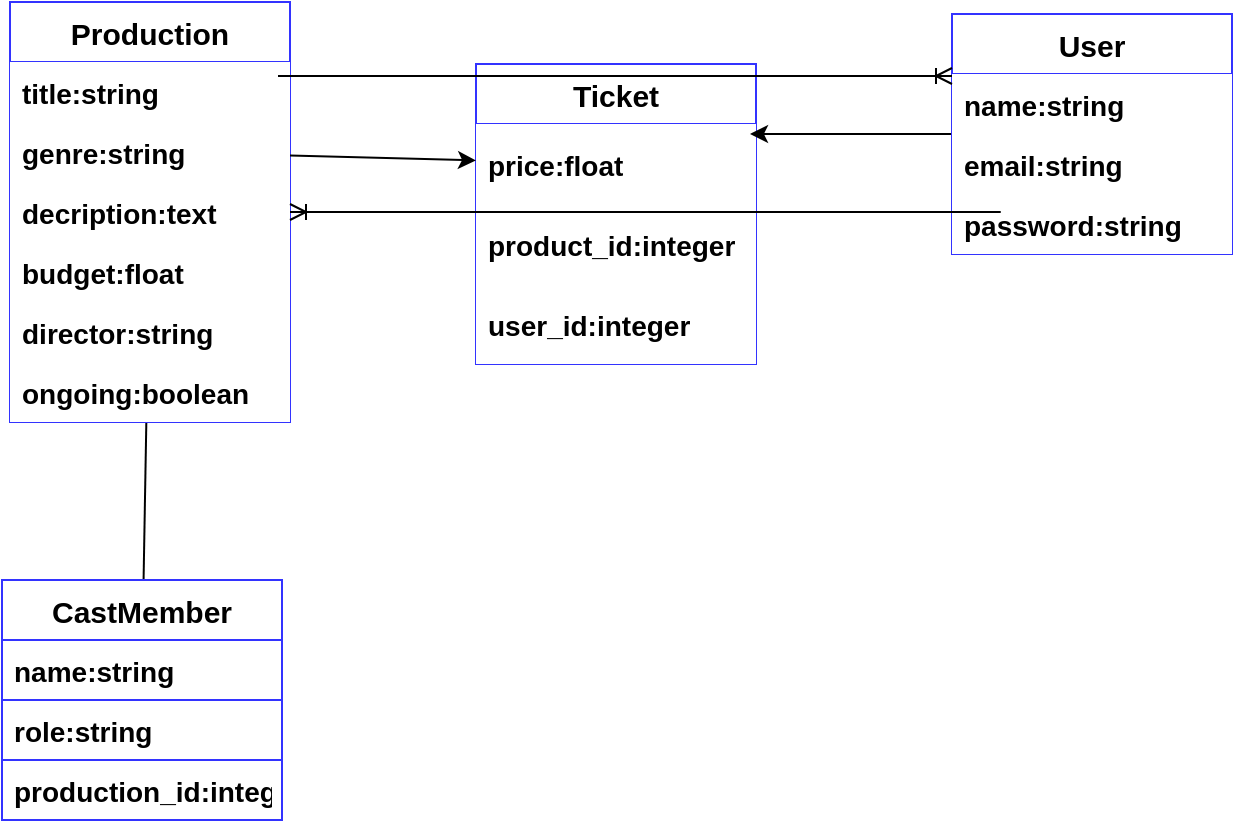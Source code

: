 <mxfile>
    <diagram id="cJotpxe8YWBlBasOsgkP" name="Page-1">
        <mxGraphModel dx="704" dy="448" grid="0" gridSize="10" guides="1" tooltips="1" connect="1" arrows="1" fold="1" page="1" pageScale="1" pageWidth="850" pageHeight="1100" background="none" math="0" shadow="0">
            <root>
                <mxCell id="0"/>
                <mxCell id="1" parent="0"/>
                <mxCell id="39" value="" style="edgeStyle=none;html=1;fontSize=15;fontColor=#000000;" edge="1" parent="1" source="3" target="26">
                    <mxGeometry relative="1" as="geometry"/>
                </mxCell>
                <mxCell id="3" value="Production" style="swimlane;fontStyle=1;childLayout=stackLayout;horizontal=1;startSize=30;horizontalStack=0;resizeParent=1;resizeParentMax=0;resizeLast=0;collapsible=1;marginBottom=0;strokeColor=#3333FF;fontColor=#000000;fillColor=#FFFFFF;fontSize=15;" vertex="1" parent="1">
                    <mxGeometry x="27" y="16" width="140" height="210" as="geometry"/>
                </mxCell>
                <mxCell id="4" value="title:string" style="text;strokeColor=none;fillColor=#FFFFFF;align=left;verticalAlign=middle;spacingLeft=4;spacingRight=4;overflow=hidden;points=[[0,0.5],[1,0.5]];portConstraint=eastwest;rotatable=0;fontColor=#000000;fontStyle=1;fontSize=14;" vertex="1" parent="3">
                    <mxGeometry y="30" width="140" height="30" as="geometry"/>
                </mxCell>
                <mxCell id="5" value="genre:string" style="text;strokeColor=none;fillColor=#FFFFFF;align=left;verticalAlign=middle;spacingLeft=4;spacingRight=4;overflow=hidden;points=[[0,0.5],[1,0.5]];portConstraint=eastwest;rotatable=0;fontColor=#000000;fontStyle=1;fontSize=14;" vertex="1" parent="3">
                    <mxGeometry y="60" width="140" height="30" as="geometry"/>
                </mxCell>
                <mxCell id="7" value="decription:text" style="text;strokeColor=none;fillColor=#FFFFFF;align=left;verticalAlign=middle;spacingLeft=4;spacingRight=4;overflow=hidden;points=[[0,0.5],[1,0.5]];portConstraint=eastwest;rotatable=0;fontColor=#000000;fontStyle=1;fontSize=14;" vertex="1" parent="3">
                    <mxGeometry y="90" width="140" height="30" as="geometry"/>
                </mxCell>
                <mxCell id="8" value="budget:float" style="text;strokeColor=none;fillColor=#FFFFFF;align=left;verticalAlign=middle;spacingLeft=4;spacingRight=4;overflow=hidden;points=[[0,0.5],[1,0.5]];portConstraint=eastwest;rotatable=0;fontColor=#000000;fontStyle=1;fontSize=14;" vertex="1" parent="3">
                    <mxGeometry y="120" width="140" height="30" as="geometry"/>
                </mxCell>
                <mxCell id="9" value="director:string" style="text;strokeColor=none;fillColor=#FFFFFF;align=left;verticalAlign=middle;spacingLeft=4;spacingRight=4;overflow=hidden;points=[[0,0.5],[1,0.5]];portConstraint=eastwest;rotatable=0;fontColor=#000000;fontStyle=1;fontSize=14;" vertex="1" parent="3">
                    <mxGeometry y="150" width="140" height="30" as="geometry"/>
                </mxCell>
                <mxCell id="10" value="ongoing:boolean" style="text;strokeColor=none;fillColor=#FFFFFF;align=left;verticalAlign=middle;spacingLeft=4;spacingRight=4;overflow=hidden;points=[[0,0.5],[1,0.5]];portConstraint=eastwest;rotatable=0;fontColor=#000000;fontStyle=1;fontSize=14;" vertex="1" parent="3">
                    <mxGeometry y="180" width="140" height="30" as="geometry"/>
                </mxCell>
                <mxCell id="11" value="Ticket" style="swimlane;fontStyle=1;childLayout=stackLayout;horizontal=1;startSize=30;horizontalStack=0;resizeParent=1;resizeParentMax=0;resizeLast=0;collapsible=1;marginBottom=0;fillColor=#FFFFFF;fontColor=#000000;strokeColor=#3333FF;fontSize=15;" vertex="1" parent="1">
                    <mxGeometry x="260" y="47" width="140" height="150" as="geometry"/>
                </mxCell>
                <mxCell id="12" value="price:float" style="text;strokeColor=none;fillColor=#FFFFFF;align=left;verticalAlign=middle;spacingLeft=4;spacingRight=4;overflow=hidden;points=[[0,0.5],[1,0.5]];portConstraint=eastwest;rotatable=0;fontColor=#000000;fontStyle=1;fontSize=14;" vertex="1" parent="11">
                    <mxGeometry y="30" width="140" height="40" as="geometry"/>
                </mxCell>
                <mxCell id="42" value="product_id:integer" style="text;strokeColor=none;fillColor=#FFFFFF;align=left;verticalAlign=middle;spacingLeft=4;spacingRight=4;overflow=hidden;points=[[0,0.5],[1,0.5]];portConstraint=eastwest;rotatable=0;fontColor=#000000;fontStyle=1;fontSize=14;" vertex="1" parent="11">
                    <mxGeometry y="70" width="140" height="40" as="geometry"/>
                </mxCell>
                <mxCell id="43" value="user_id:integer" style="text;strokeColor=none;fillColor=#FFFFFF;align=left;verticalAlign=middle;spacingLeft=4;spacingRight=4;overflow=hidden;points=[[0,0.5],[1,0.5]];portConstraint=eastwest;rotatable=0;fontColor=#000000;fontStyle=1;fontSize=14;" vertex="1" parent="11">
                    <mxGeometry y="110" width="140" height="40" as="geometry"/>
                </mxCell>
                <mxCell id="38" value="" style="edgeStyle=none;html=1;fontSize=15;fontColor=#000000;" edge="1" parent="1" source="18">
                    <mxGeometry relative="1" as="geometry">
                        <mxPoint x="397" y="82" as="targetPoint"/>
                    </mxGeometry>
                </mxCell>
                <mxCell id="18" value="User" style="swimlane;fontStyle=1;childLayout=stackLayout;horizontal=1;startSize=30;horizontalStack=0;resizeParent=1;resizeParentMax=0;resizeLast=0;collapsible=1;marginBottom=0;gradientColor=none;swimlaneFillColor=none;fontColor=#000000;fillColor=#FFFFFF;strokeColor=#3333FF;fontSize=15;" vertex="1" parent="1">
                    <mxGeometry x="498" y="22" width="140" height="120" as="geometry"/>
                </mxCell>
                <mxCell id="19" value="name:string" style="text;strokeColor=none;fillColor=#FFFFFF;align=left;verticalAlign=middle;spacingLeft=4;spacingRight=4;overflow=hidden;points=[[0,0.5],[1,0.5]];portConstraint=eastwest;rotatable=0;fontColor=#000000;fontStyle=1;fontSize=14;" vertex="1" parent="18">
                    <mxGeometry y="30" width="140" height="30" as="geometry"/>
                </mxCell>
                <mxCell id="20" value="email:string" style="text;strokeColor=none;fillColor=#FFFFFF;align=left;verticalAlign=middle;spacingLeft=4;spacingRight=4;overflow=hidden;points=[[0,0.5],[1,0.5]];portConstraint=eastwest;rotatable=0;fontColor=#000000;fontStyle=1;fontSize=14;" vertex="1" parent="18">
                    <mxGeometry y="60" width="140" height="30" as="geometry"/>
                </mxCell>
                <mxCell id="21" value="password:string" style="text;strokeColor=none;fillColor=#FFFFFF;align=left;verticalAlign=middle;spacingLeft=4;spacingRight=4;overflow=hidden;points=[[0,0.5],[1,0.5]];portConstraint=eastwest;rotatable=0;fontColor=#000000;fontStyle=1;fontSize=14;" vertex="1" parent="18">
                    <mxGeometry y="90" width="140" height="30" as="geometry"/>
                </mxCell>
                <mxCell id="25" value="CastMember" style="swimlane;fontStyle=1;childLayout=stackLayout;horizontal=1;startSize=30;horizontalStack=0;resizeParent=1;resizeParentMax=0;resizeLast=0;collapsible=1;marginBottom=0;fillColor=#FFFFFF;strokeColor=#3333FF;fontColor=#000000;fontSize=15;" vertex="1" parent="1">
                    <mxGeometry x="23" y="305" width="140" height="120" as="geometry"/>
                </mxCell>
                <mxCell id="26" value="name:string" style="text;strokeColor=#3333FF;fillColor=#FFFFFF;align=left;verticalAlign=middle;spacingLeft=4;spacingRight=4;overflow=hidden;points=[[0,0.5],[1,0.5]];portConstraint=eastwest;rotatable=0;fontColor=#000000;fontSize=14;fontStyle=1" vertex="1" parent="25">
                    <mxGeometry y="30" width="140" height="30" as="geometry"/>
                </mxCell>
                <mxCell id="27" value="role:string" style="text;strokeColor=#3333FF;fillColor=#FFFFFF;align=left;verticalAlign=middle;spacingLeft=4;spacingRight=4;overflow=hidden;points=[[0,0.5],[1,0.5]];portConstraint=eastwest;rotatable=0;fontColor=#000000;fontSize=14;fontStyle=1" vertex="1" parent="25">
                    <mxGeometry y="60" width="140" height="30" as="geometry"/>
                </mxCell>
                <mxCell id="44" value="production_id:integer" style="text;strokeColor=#3333FF;fillColor=#FFFFFF;align=left;verticalAlign=middle;spacingLeft=4;spacingRight=4;overflow=hidden;points=[[0,0.5],[1,0.5]];portConstraint=eastwest;rotatable=0;fontColor=#000000;fontSize=14;fontStyle=1" vertex="1" parent="25">
                    <mxGeometry y="90" width="140" height="30" as="geometry"/>
                </mxCell>
                <mxCell id="37" value="" style="edgeStyle=none;html=1;fontSize=15;fontColor=#000000;" edge="1" parent="1" source="5" target="12">
                    <mxGeometry relative="1" as="geometry"/>
                </mxCell>
                <mxCell id="40" value="" style="edgeStyle=entityRelationEdgeStyle;fontSize=12;html=1;endArrow=ERoneToMany;fontColor=#000000;" edge="1" parent="1">
                    <mxGeometry width="100" height="100" relative="1" as="geometry">
                        <mxPoint x="161" y="53" as="sourcePoint"/>
                        <mxPoint x="498" y="53" as="targetPoint"/>
                    </mxGeometry>
                </mxCell>
                <mxCell id="41" value="" style="edgeStyle=entityRelationEdgeStyle;fontSize=12;html=1;endArrow=ERoneToMany;fontColor=#000000;entryX=1;entryY=0.5;entryDx=0;entryDy=0;" edge="1" parent="1" target="3">
                    <mxGeometry width="100" height="100" relative="1" as="geometry">
                        <mxPoint x="497" y="121" as="sourcePoint"/>
                        <mxPoint x="504" y="127" as="targetPoint"/>
                    </mxGeometry>
                </mxCell>
            </root>
        </mxGraphModel>
    </diagram>
</mxfile>